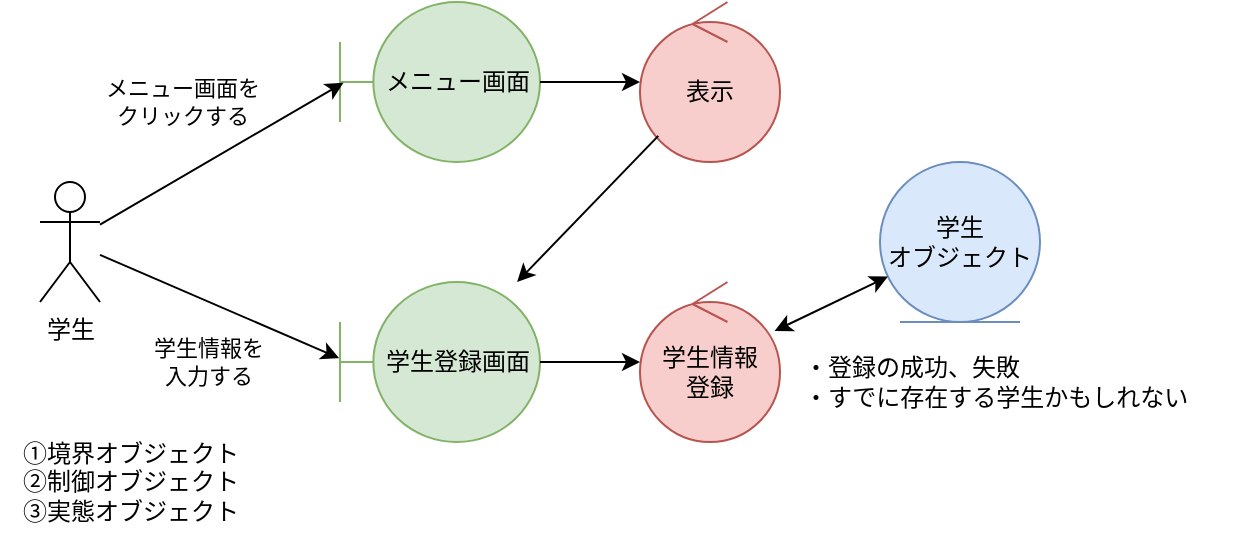 <mxfile version="28.2.1">
  <diagram name="ページ1" id="ORLQ3FtA98VEwbTculyi">
    <mxGraphModel dx="524" dy="301" grid="1" gridSize="10" guides="1" tooltips="1" connect="1" arrows="1" fold="1" page="1" pageScale="1" pageWidth="1000" pageHeight="1500" math="0" shadow="0">
      <root>
        <mxCell id="0" />
        <mxCell id="1" parent="0" />
        <mxCell id="XLwPbjvi0moXrMf5Cipf-1" value="学生" style="shape=umlActor;verticalLabelPosition=bottom;verticalAlign=top;html=1;outlineConnect=0;" vertex="1" parent="1">
          <mxGeometry x="110" y="120" width="30" height="60" as="geometry" />
        </mxCell>
        <mxCell id="XLwPbjvi0moXrMf5Cipf-2" value="メニュー画面" style="shape=umlBoundary;whiteSpace=wrap;html=1;fillColor=#d5e8d4;strokeColor=#82b366;" vertex="1" parent="1">
          <mxGeometry x="260" y="30" width="100" height="80" as="geometry" />
        </mxCell>
        <mxCell id="XLwPbjvi0moXrMf5Cipf-3" value="" style="endArrow=classic;html=1;rounded=0;entryX=0.018;entryY=0.504;entryDx=0;entryDy=0;entryPerimeter=0;" edge="1" parent="1" source="XLwPbjvi0moXrMf5Cipf-1" target="XLwPbjvi0moXrMf5Cipf-2">
          <mxGeometry width="50" height="50" relative="1" as="geometry">
            <mxPoint x="280" y="200" as="sourcePoint" />
            <mxPoint x="330" y="150" as="targetPoint" />
          </mxGeometry>
        </mxCell>
        <mxCell id="XLwPbjvi0moXrMf5Cipf-4" value="メニュー画面を&lt;div&gt;クリックする&lt;/div&gt;" style="edgeLabel;html=1;align=center;verticalAlign=middle;resizable=0;points=[];" vertex="1" connectable="0" parent="XLwPbjvi0moXrMf5Cipf-3">
          <mxGeometry x="0.054" y="1" relative="1" as="geometry">
            <mxPoint x="-23" y="-23" as="offset" />
          </mxGeometry>
        </mxCell>
        <mxCell id="XLwPbjvi0moXrMf5Cipf-5" value="学生登録画面" style="shape=umlBoundary;whiteSpace=wrap;html=1;fillColor=#d5e8d4;strokeColor=#82b366;" vertex="1" parent="1">
          <mxGeometry x="260" y="170" width="100" height="80" as="geometry" />
        </mxCell>
        <mxCell id="XLwPbjvi0moXrMf5Cipf-6" value="表示" style="ellipse;shape=umlControl;whiteSpace=wrap;html=1;fillColor=#f8cecc;strokeColor=#b85450;" vertex="1" parent="1">
          <mxGeometry x="410" y="30" width="70" height="80" as="geometry" />
        </mxCell>
        <mxCell id="XLwPbjvi0moXrMf5Cipf-7" value="学生情報&lt;div&gt;登録&lt;/div&gt;" style="ellipse;shape=umlControl;whiteSpace=wrap;html=1;fillColor=#f8cecc;strokeColor=#b85450;" vertex="1" parent="1">
          <mxGeometry x="410" y="170" width="70" height="80" as="geometry" />
        </mxCell>
        <mxCell id="XLwPbjvi0moXrMf5Cipf-9" value="" style="endArrow=classic;html=1;rounded=0;" edge="1" parent="1" source="XLwPbjvi0moXrMf5Cipf-2" target="XLwPbjvi0moXrMf5Cipf-6">
          <mxGeometry width="50" height="50" relative="1" as="geometry">
            <mxPoint x="270" y="180" as="sourcePoint" />
            <mxPoint x="320" y="130" as="targetPoint" />
          </mxGeometry>
        </mxCell>
        <mxCell id="XLwPbjvi0moXrMf5Cipf-11" value="" style="endArrow=classic;html=1;rounded=0;" edge="1" parent="1" source="XLwPbjvi0moXrMf5Cipf-6" target="XLwPbjvi0moXrMf5Cipf-5">
          <mxGeometry width="50" height="50" relative="1" as="geometry">
            <mxPoint x="400" y="90" as="sourcePoint" />
            <mxPoint x="450" y="90" as="targetPoint" />
          </mxGeometry>
        </mxCell>
        <mxCell id="XLwPbjvi0moXrMf5Cipf-12" value="" style="endArrow=classic;html=1;rounded=0;" edge="1" parent="1" source="XLwPbjvi0moXrMf5Cipf-5" target="XLwPbjvi0moXrMf5Cipf-7">
          <mxGeometry width="50" height="50" relative="1" as="geometry">
            <mxPoint x="440" y="170" as="sourcePoint" />
            <mxPoint x="370" y="243" as="targetPoint" />
          </mxGeometry>
        </mxCell>
        <mxCell id="XLwPbjvi0moXrMf5Cipf-13" value="" style="endArrow=classic;html=1;rounded=0;entryX=-0.004;entryY=0.476;entryDx=0;entryDy=0;entryPerimeter=0;" edge="1" parent="1" source="XLwPbjvi0moXrMf5Cipf-1" target="XLwPbjvi0moXrMf5Cipf-5">
          <mxGeometry width="50" height="50" relative="1" as="geometry">
            <mxPoint x="150" y="170" as="sourcePoint" />
            <mxPoint x="200" y="170" as="targetPoint" />
          </mxGeometry>
        </mxCell>
        <mxCell id="XLwPbjvi0moXrMf5Cipf-14" value="学生情報を&lt;div&gt;入力する&lt;/div&gt;" style="edgeLabel;html=1;align=center;verticalAlign=middle;resizable=0;points=[];" vertex="1" connectable="0" parent="XLwPbjvi0moXrMf5Cipf-13">
          <mxGeometry x="-0.084" y="-1" relative="1" as="geometry">
            <mxPoint y="29" as="offset" />
          </mxGeometry>
        </mxCell>
        <mxCell id="XLwPbjvi0moXrMf5Cipf-15" value="学生&lt;div&gt;オブジェクト&lt;/div&gt;" style="ellipse;shape=umlEntity;whiteSpace=wrap;html=1;fillColor=#dae8fc;strokeColor=#6c8ebf;" vertex="1" parent="1">
          <mxGeometry x="530" y="110" width="80" height="80" as="geometry" />
        </mxCell>
        <mxCell id="XLwPbjvi0moXrMf5Cipf-17" value="" style="endArrow=classic;startArrow=classic;html=1;rounded=0;" edge="1" parent="1" source="XLwPbjvi0moXrMf5Cipf-7" target="XLwPbjvi0moXrMf5Cipf-15">
          <mxGeometry width="50" height="50" relative="1" as="geometry">
            <mxPoint x="390" y="180" as="sourcePoint" />
            <mxPoint x="440" y="130" as="targetPoint" />
          </mxGeometry>
        </mxCell>
        <mxCell id="XLwPbjvi0moXrMf5Cipf-18" value="・登録の成功、失敗&lt;div&gt;・すでに存在する学生かもしれない&lt;/div&gt;" style="text;html=1;align=left;verticalAlign=middle;resizable=0;points=[];autosize=1;strokeColor=none;fillColor=none;" vertex="1" parent="1">
          <mxGeometry x="490" y="200" width="220" height="40" as="geometry" />
        </mxCell>
        <mxCell id="XLwPbjvi0moXrMf5Cipf-19" value="①境界オブジェクト&lt;div&gt;②制御オブジェクト&lt;/div&gt;&lt;div&gt;③実態オブジェクト&lt;/div&gt;" style="text;html=1;align=center;verticalAlign=middle;resizable=0;points=[];autosize=1;strokeColor=none;fillColor=none;" vertex="1" parent="1">
          <mxGeometry x="90" y="240" width="130" height="60" as="geometry" />
        </mxCell>
      </root>
    </mxGraphModel>
  </diagram>
</mxfile>
